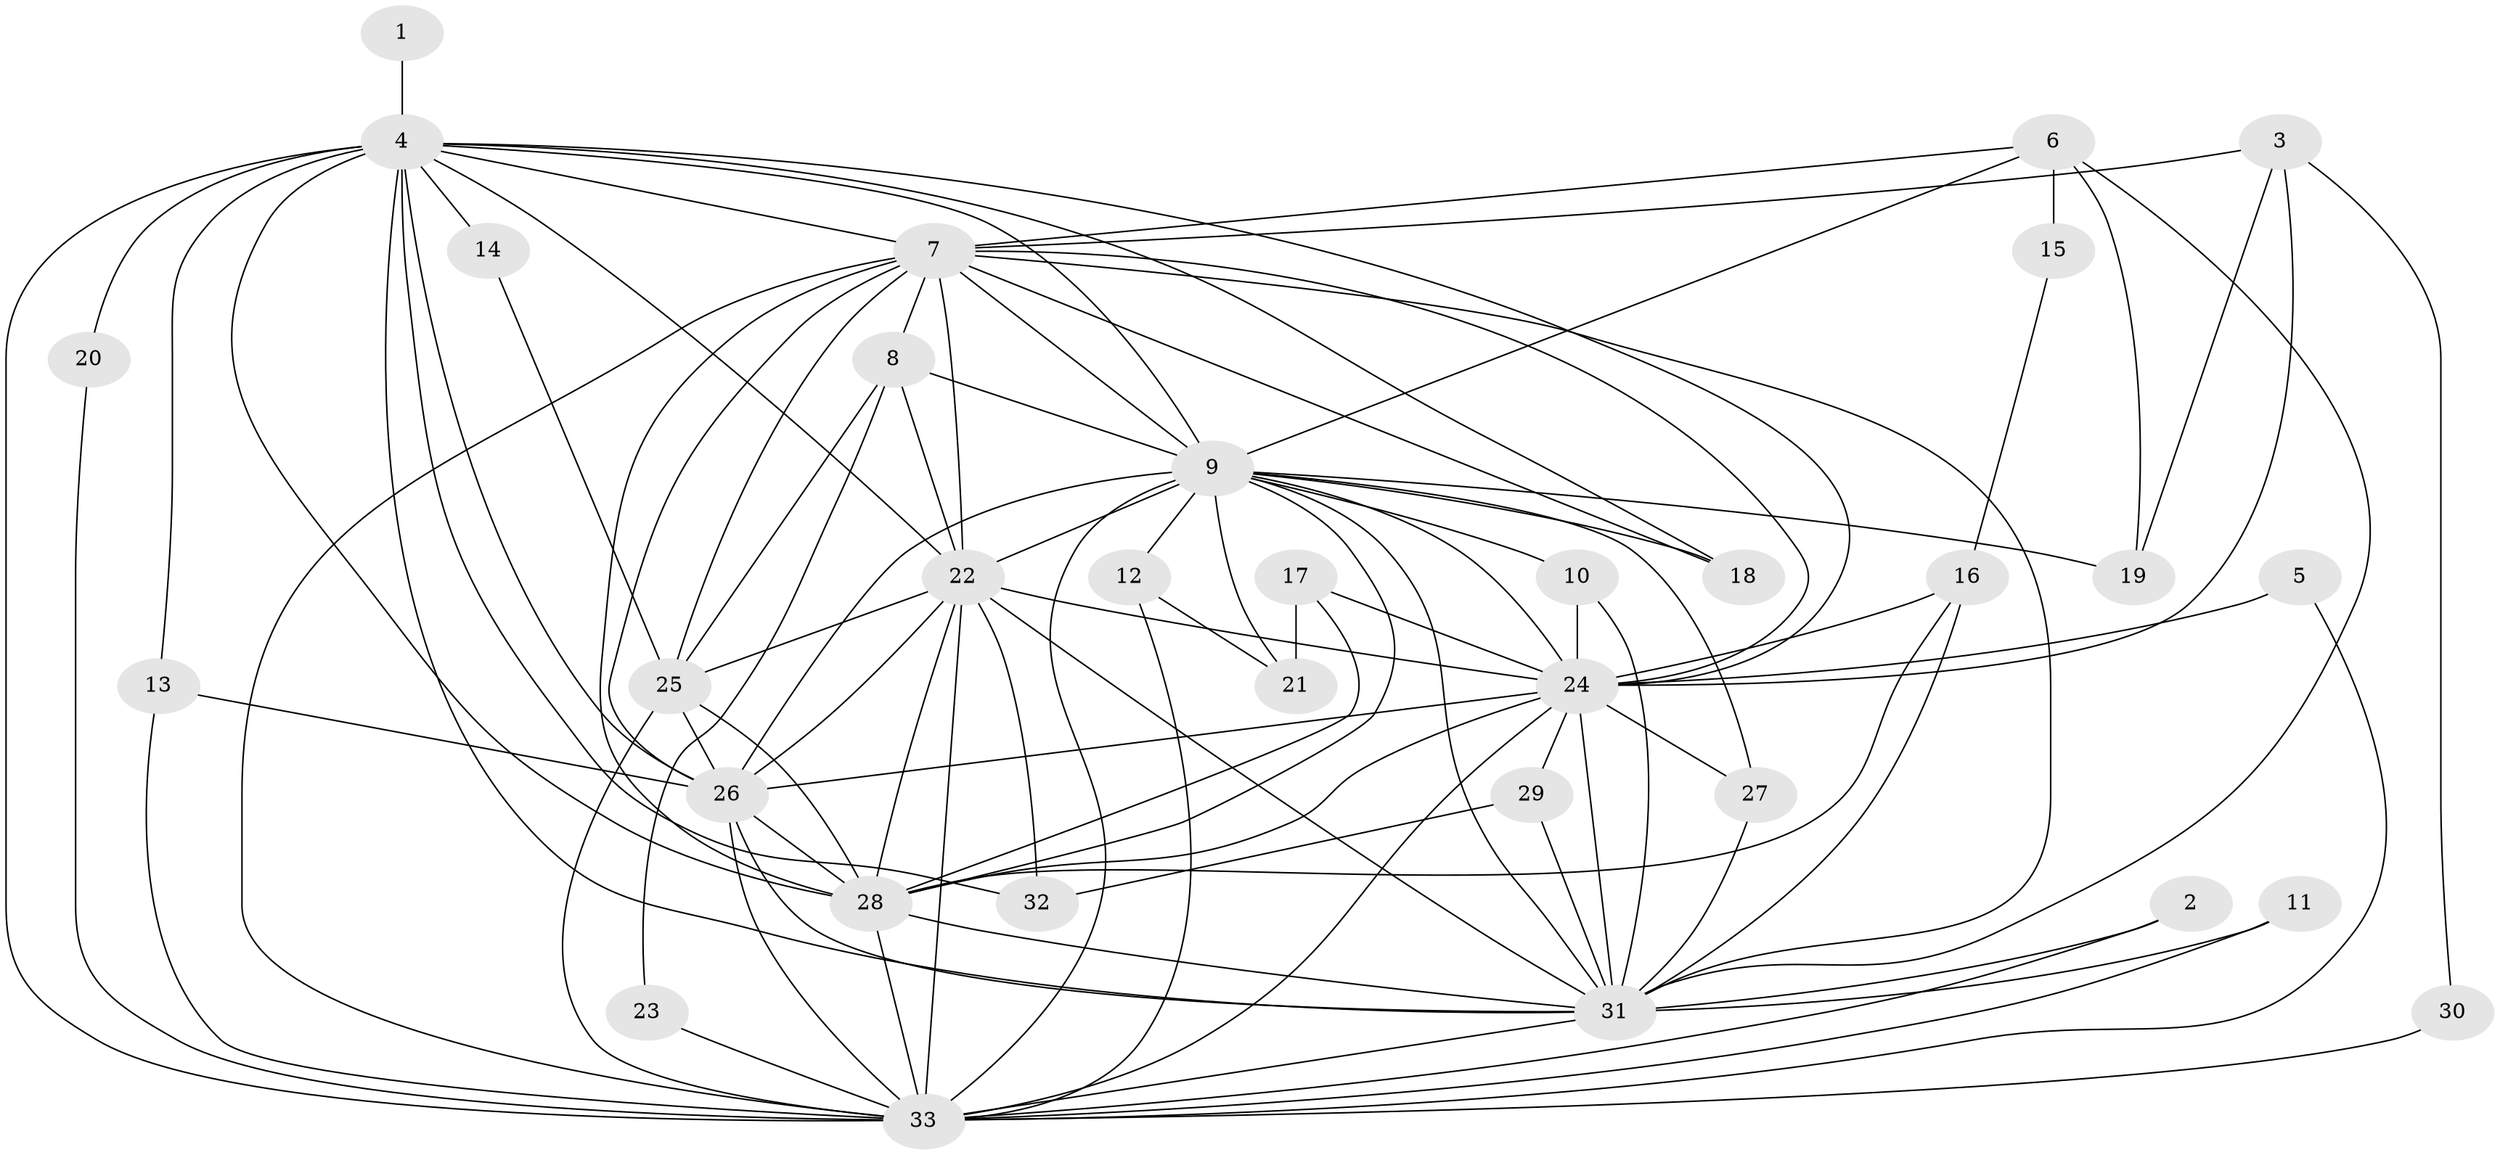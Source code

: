 // original degree distribution, {22: 0.015151515151515152, 19: 0.030303030303030304, 13: 0.045454545454545456, 18: 0.015151515151515152, 21: 0.015151515151515152, 16: 0.015151515151515152, 20: 0.015151515151515152, 2: 0.6060606060606061, 4: 0.06060606060606061, 5: 0.030303030303030304, 3: 0.13636363636363635, 7: 0.015151515151515152}
// Generated by graph-tools (version 1.1) at 2025/01/03/09/25 03:01:21]
// undirected, 33 vertices, 97 edges
graph export_dot {
graph [start="1"]
  node [color=gray90,style=filled];
  1;
  2;
  3;
  4;
  5;
  6;
  7;
  8;
  9;
  10;
  11;
  12;
  13;
  14;
  15;
  16;
  17;
  18;
  19;
  20;
  21;
  22;
  23;
  24;
  25;
  26;
  27;
  28;
  29;
  30;
  31;
  32;
  33;
  1 -- 4 [weight=1.0];
  2 -- 31 [weight=1.0];
  2 -- 33 [weight=1.0];
  3 -- 7 [weight=1.0];
  3 -- 19 [weight=1.0];
  3 -- 24 [weight=1.0];
  3 -- 30 [weight=1.0];
  4 -- 7 [weight=1.0];
  4 -- 9 [weight=2.0];
  4 -- 13 [weight=1.0];
  4 -- 14 [weight=1.0];
  4 -- 18 [weight=1.0];
  4 -- 20 [weight=1.0];
  4 -- 22 [weight=2.0];
  4 -- 24 [weight=1.0];
  4 -- 26 [weight=1.0];
  4 -- 28 [weight=1.0];
  4 -- 31 [weight=1.0];
  4 -- 32 [weight=1.0];
  4 -- 33 [weight=3.0];
  5 -- 24 [weight=1.0];
  5 -- 33 [weight=1.0];
  6 -- 7 [weight=1.0];
  6 -- 9 [weight=1.0];
  6 -- 15 [weight=1.0];
  6 -- 19 [weight=1.0];
  6 -- 31 [weight=1.0];
  7 -- 8 [weight=1.0];
  7 -- 9 [weight=1.0];
  7 -- 18 [weight=1.0];
  7 -- 22 [weight=1.0];
  7 -- 24 [weight=1.0];
  7 -- 25 [weight=1.0];
  7 -- 26 [weight=2.0];
  7 -- 28 [weight=1.0];
  7 -- 31 [weight=3.0];
  7 -- 33 [weight=3.0];
  8 -- 9 [weight=1.0];
  8 -- 22 [weight=1.0];
  8 -- 23 [weight=1.0];
  8 -- 25 [weight=1.0];
  9 -- 10 [weight=1.0];
  9 -- 12 [weight=1.0];
  9 -- 18 [weight=1.0];
  9 -- 19 [weight=1.0];
  9 -- 21 [weight=1.0];
  9 -- 22 [weight=1.0];
  9 -- 24 [weight=1.0];
  9 -- 26 [weight=1.0];
  9 -- 27 [weight=1.0];
  9 -- 28 [weight=2.0];
  9 -- 31 [weight=1.0];
  9 -- 33 [weight=2.0];
  10 -- 24 [weight=1.0];
  10 -- 31 [weight=1.0];
  11 -- 31 [weight=1.0];
  11 -- 33 [weight=1.0];
  12 -- 21 [weight=1.0];
  12 -- 33 [weight=1.0];
  13 -- 26 [weight=1.0];
  13 -- 33 [weight=1.0];
  14 -- 25 [weight=1.0];
  15 -- 16 [weight=1.0];
  16 -- 24 [weight=1.0];
  16 -- 28 [weight=1.0];
  16 -- 31 [weight=1.0];
  17 -- 21 [weight=1.0];
  17 -- 24 [weight=1.0];
  17 -- 28 [weight=1.0];
  20 -- 33 [weight=1.0];
  22 -- 24 [weight=1.0];
  22 -- 25 [weight=1.0];
  22 -- 26 [weight=1.0];
  22 -- 28 [weight=1.0];
  22 -- 31 [weight=1.0];
  22 -- 32 [weight=1.0];
  22 -- 33 [weight=2.0];
  23 -- 33 [weight=1.0];
  24 -- 26 [weight=1.0];
  24 -- 27 [weight=1.0];
  24 -- 28 [weight=3.0];
  24 -- 29 [weight=1.0];
  24 -- 31 [weight=2.0];
  24 -- 33 [weight=3.0];
  25 -- 26 [weight=1.0];
  25 -- 28 [weight=1.0];
  25 -- 33 [weight=1.0];
  26 -- 28 [weight=1.0];
  26 -- 31 [weight=1.0];
  26 -- 33 [weight=3.0];
  27 -- 31 [weight=1.0];
  28 -- 31 [weight=2.0];
  28 -- 33 [weight=2.0];
  29 -- 31 [weight=2.0];
  29 -- 32 [weight=1.0];
  30 -- 33 [weight=2.0];
  31 -- 33 [weight=2.0];
}
